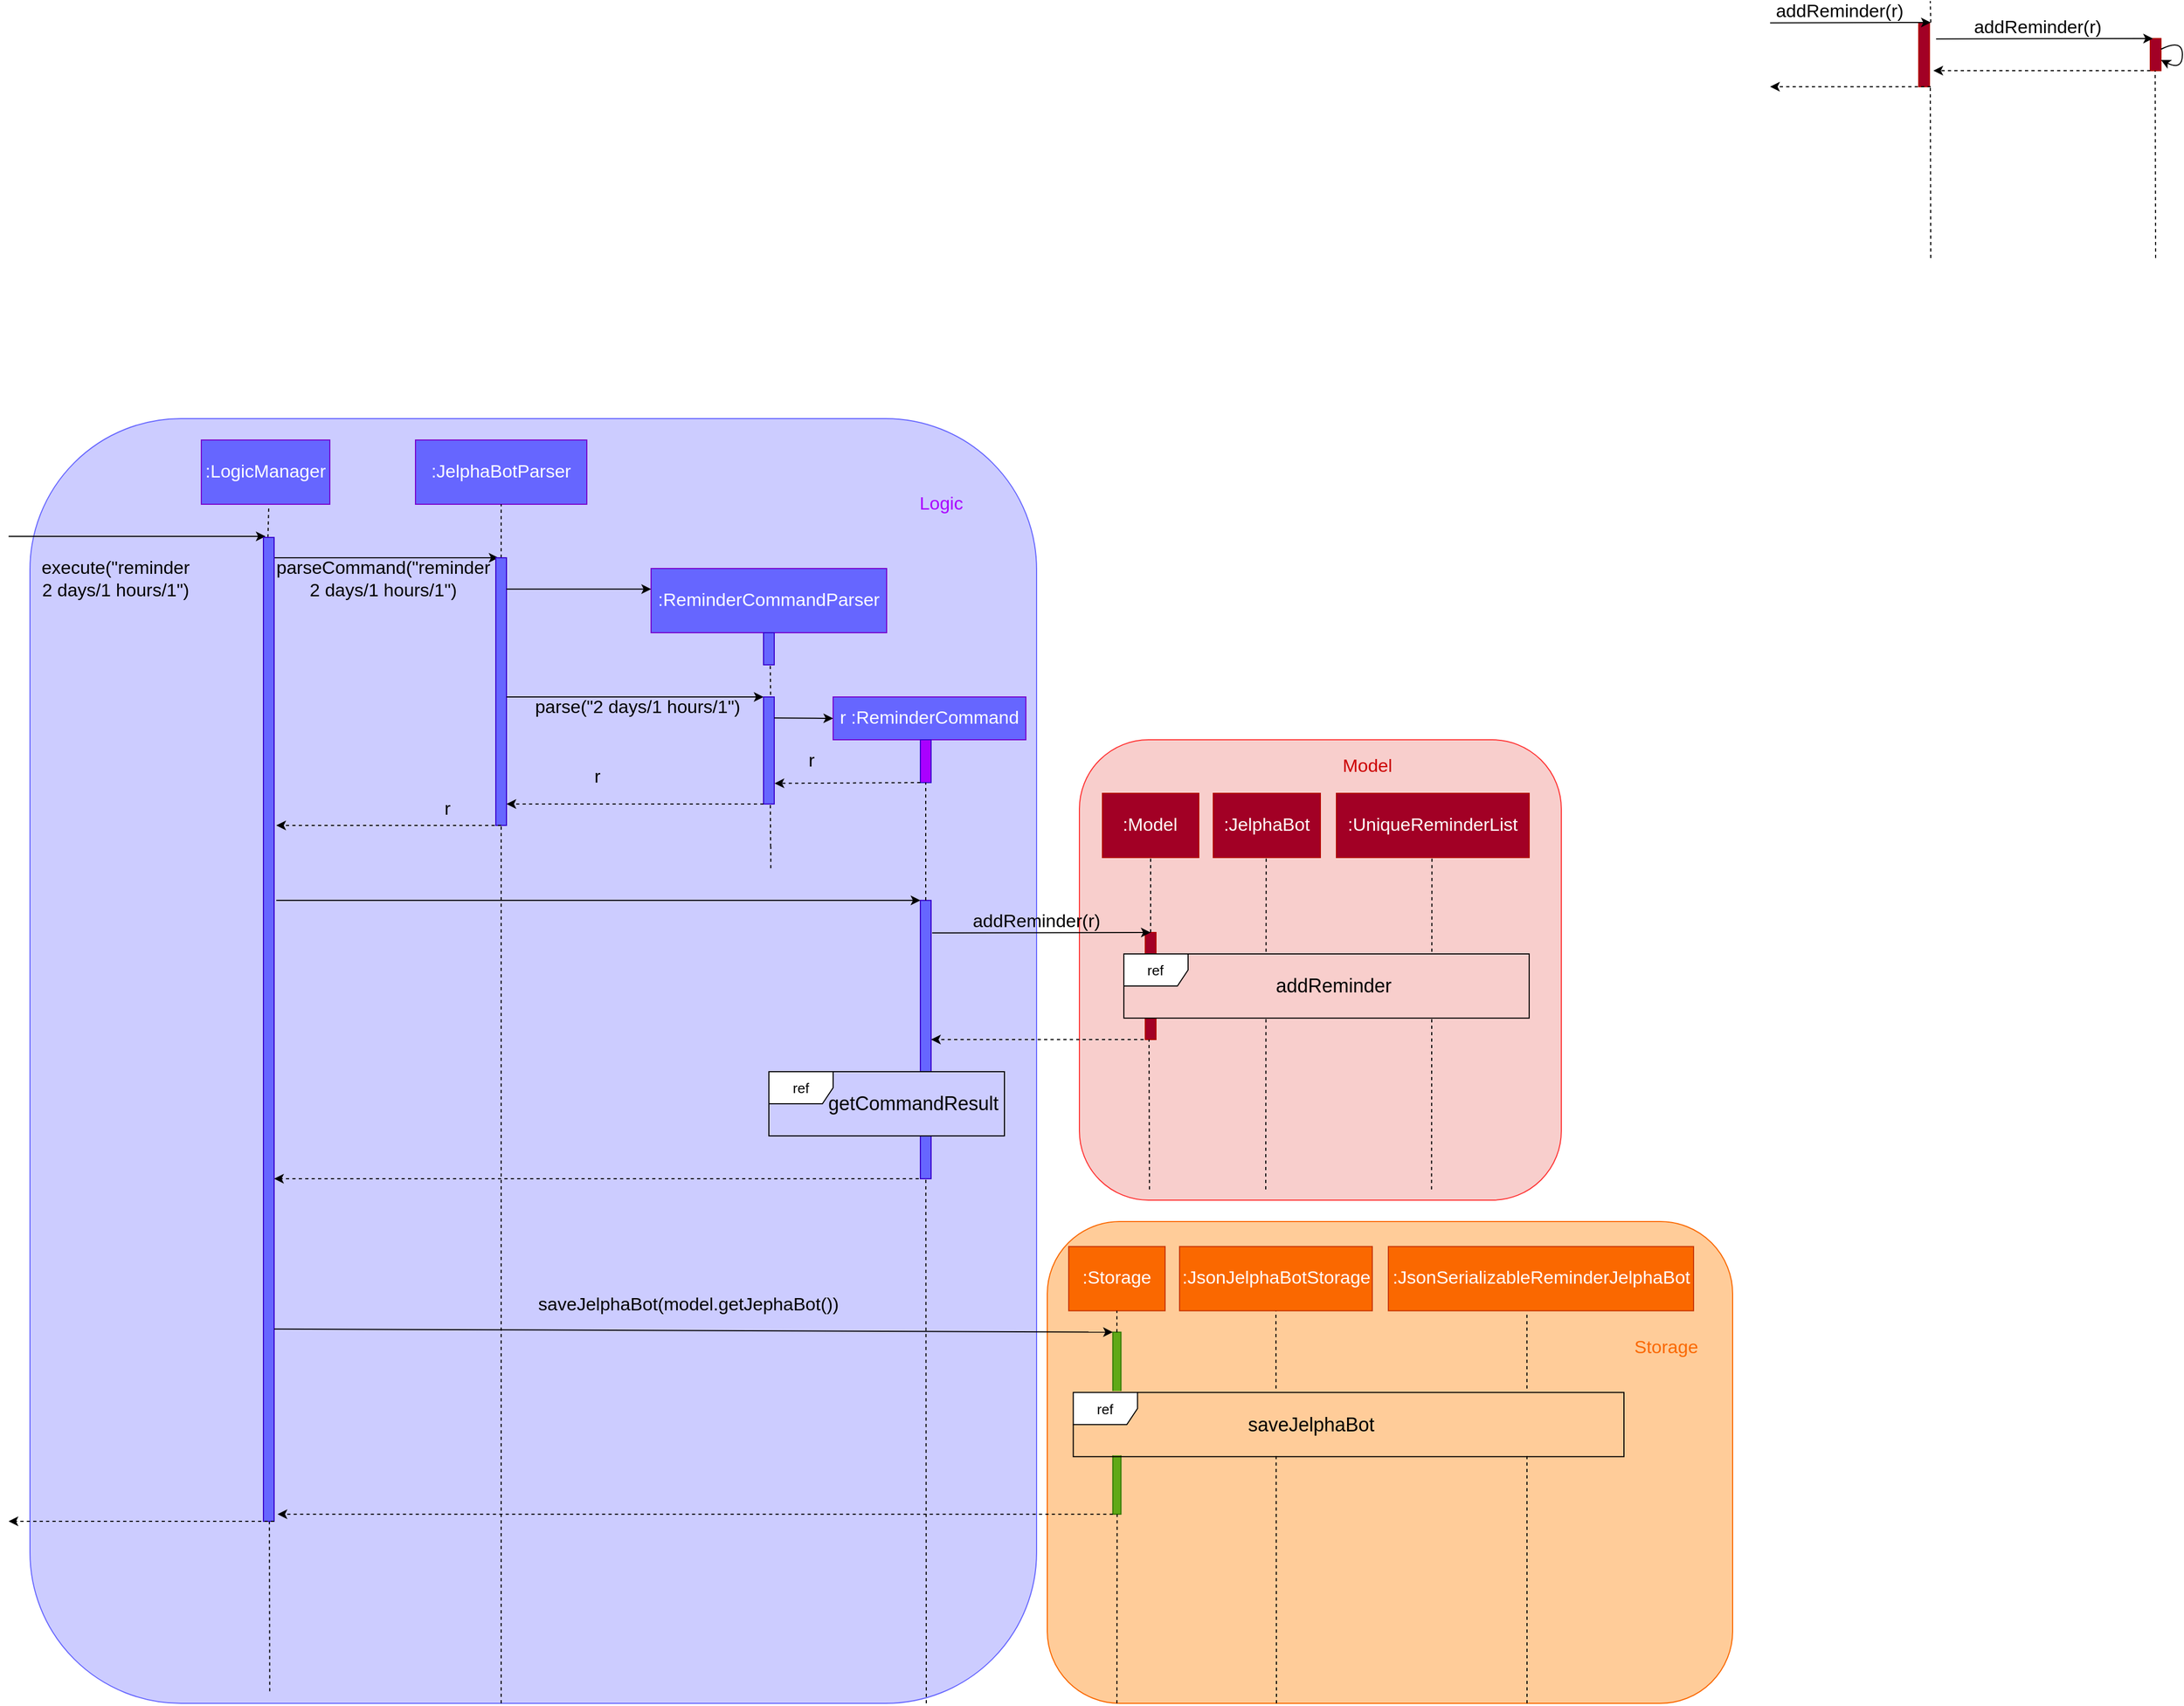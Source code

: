 <mxfile version="12.9.9" type="device"><diagram name="Page-1" id="9361dd3d-8414-5efd-6122-117bd74ce7a7"><mxGraphModel dx="1186" dy="936" grid="1" gridSize="10" guides="1" tooltips="1" connect="1" arrows="1" fold="1" page="0" pageScale="1.5" pageWidth="826" pageHeight="1169" background="#ffffff" math="0" shadow="0"><root><mxCell id="0"/><mxCell id="1" parent="0"/><mxCell id="hyItG6AOTrw861hRLGTi-66" value="" style="rounded=1;whiteSpace=wrap;html=1;fillColor=#CCCCFF;fontFamily=Helvetica;fontSize=18;strokeColor=#6666ff;" parent="1" vertex="1"><mxGeometry x="-230" y="260" width="940" height="1200" as="geometry"/></mxCell><mxCell id="sQZ0v8X6X_9FEj70ZxOo-141" value="" style="rounded=0;whiteSpace=wrap;html=1;fontFamily=Helvetica;fillColor=#6666FF;strokeColor=#3700CC;fontColor=#ffffff;fontSize=17;" parent="1" vertex="1"><mxGeometry x="601.49" y="710" width="10" height="260" as="geometry"/></mxCell><mxCell id="hyItG6AOTrw861hRLGTi-54" value="" style="shape=umlFrame;whiteSpace=wrap;html=1;fontSize=13;width=220;height=60;fillColor=#CCCCFF;strokeColor=none;" parent="1" vertex="1"><mxGeometry x="460" y="870" width="220" height="60" as="geometry"/></mxCell><mxCell id="hyItG6AOTrw861hRLGTi-51" value="getCommandResult" style="text;html=1;strokeColor=none;fillColor=none;align=center;verticalAlign=middle;whiteSpace=wrap;rounded=0;fontFamily=Helvetica;fontSize=18;" parent="1" vertex="1"><mxGeometry x="530" y="890" width="130" height="20" as="geometry"/></mxCell><mxCell id="qi6jN_Q082Q28_ZLEKSj-37" value="" style="rounded=1;whiteSpace=wrap;html=1;strokeColor=#fa6800;strokeWidth=1;fillColor=#FFCC99;fontFamily=Helvetica;fontSize=17;fontColor=#ffffff;" parent="1" vertex="1"><mxGeometry x="720" y="1010" width="640" height="450" as="geometry"/></mxCell><mxCell id="hyItG6AOTrw861hRLGTi-57" value="" style="endArrow=none;dashed=1;html=1;fontFamily=Helvetica;fontSize=17;entryX=0.454;entryY=1.045;entryDx=0;entryDy=0;entryPerimeter=0;" parent="1" target="qi6jN_Q082Q28_ZLEKSj-17" edge="1"><mxGeometry width="50" height="50" relative="1" as="geometry"><mxPoint x="1168" y="1460" as="sourcePoint"/><mxPoint x="1180.91" y="1093.33" as="targetPoint"/></mxGeometry></mxCell><mxCell id="hyItG6AOTrw861hRLGTi-56" value="" style="endArrow=none;dashed=1;html=1;fontFamily=Helvetica;fontSize=17;entryX=0.5;entryY=1;entryDx=0;entryDy=0;" parent="1" target="qi6jN_Q082Q28_ZLEKSj-12" edge="1"><mxGeometry width="50" height="50" relative="1" as="geometry"><mxPoint x="934" y="1460" as="sourcePoint"/><mxPoint x="964.19" y="1090" as="targetPoint"/></mxGeometry></mxCell><mxCell id="qi6jN_Q082Q28_ZLEKSj-7" value="" style="rounded=0;whiteSpace=wrap;html=1;fillColor=#60a917;strokeColor=#2D7600;fontColor=#ffffff;fontSize=17;fontFamily=Helvetica;" parent="1" vertex="1"><mxGeometry x="781.21" y="1113.33" width="7.58" height="170" as="geometry"/></mxCell><mxCell id="hyItG6AOTrw861hRLGTi-59" value="" style="shape=umlFrame;whiteSpace=wrap;html=1;fontSize=13;width=514;height=60;fillColor=#FFcc99;strokeColor=none;" parent="1" vertex="1"><mxGeometry x="744.26" y="1168.33" width="514.25" height="60" as="geometry"/></mxCell><mxCell id="hyItG6AOTrw861hRLGTi-50" value="ref" style="shape=umlFrame;whiteSpace=wrap;html=1;fontSize=13;width=60;height=30;" parent="1" vertex="1"><mxGeometry x="460" y="870" width="220" height="60" as="geometry"/></mxCell><mxCell id="qi6jN_Q082Q28_ZLEKSj-30" value="" style="rounded=1;whiteSpace=wrap;html=1;fontFamily=Helvetica;strokeColor=#FF3333;strokeWidth=1;fillColor=#F8CECC;fontSize=17;" parent="1" vertex="1"><mxGeometry x="750" y="560" width="450" height="430" as="geometry"/></mxCell><mxCell id="sQZ0v8X6X_9FEj70ZxOo-146" value="" style="rounded=0;whiteSpace=wrap;html=1;fontFamily=Helvetica;fillColor=#a20025;strokeColor=#B20000;fontColor=#ffffff;fontSize=17;" parent="1" vertex="1"><mxGeometry x="811.49" y="740" width="10" height="100" as="geometry"/></mxCell><mxCell id="sQZ0v8X6X_9FEj70ZxOo-187" value="" style="endArrow=none;dashed=1;html=1;fontFamily=Helvetica;exitX=0.132;exitY=0.999;exitDx=0;exitDy=0;exitPerimeter=0;fontSize=17;" parent="1" edge="1"><mxGeometry width="50" height="50" relative="1" as="geometry"><mxPoint x="-6.12" y="1448.79" as="sourcePoint"/><mxPoint x="-7" y="1000" as="targetPoint"/></mxGeometry></mxCell><mxCell id="sQZ0v8X6X_9FEj70ZxOo-93" value=":LogicManager" style="rounded=0;whiteSpace=wrap;html=1;fontFamily=Helvetica;fillColor=#6666FF;strokeColor=#7700CC;fontColor=#ffffff;fontSize=17;" parent="1" vertex="1"><mxGeometry x="-70" y="280" width="120" height="60" as="geometry"/></mxCell><mxCell id="sQZ0v8X6X_9FEj70ZxOo-94" value=":JelphaBotParser" style="rounded=0;whiteSpace=wrap;html=1;fontFamily=Helvetica;fillColor=#6666FF;strokeColor=#7700CC;fontColor=#ffffff;fontSize=17;" parent="1" vertex="1"><mxGeometry x="130" y="280" width="160" height="60" as="geometry"/></mxCell><mxCell id="sQZ0v8X6X_9FEj70ZxOo-95" value=":ReminderCommandParser" style="rounded=0;whiteSpace=wrap;html=1;fontFamily=Helvetica;fillColor=#6666FF;strokeColor=#7700CC;fontColor=#ffffff;fontSize=17;" parent="1" vertex="1"><mxGeometry x="350" y="400" width="220" height="60" as="geometry"/></mxCell><mxCell id="sQZ0v8X6X_9FEj70ZxOo-96" value="r :ReminderCommand" style="rounded=0;whiteSpace=wrap;html=1;fontFamily=Helvetica;fillColor=#6666FF;strokeColor=#7700CC;fontColor=#ffffff;fontSize=17;" parent="1" vertex="1"><mxGeometry x="520" y="520" width="180" height="40" as="geometry"/></mxCell><mxCell id="sQZ0v8X6X_9FEj70ZxOo-100" value=":Model" style="rounded=0;whiteSpace=wrap;html=1;fontFamily=Helvetica;fillColor=#a20025;strokeColor=#B20000;fontColor=#ffffff;fontSize=17;" parent="1" vertex="1"><mxGeometry x="771.49" y="610" width="90" height="60" as="geometry"/></mxCell><mxCell id="sQZ0v8X6X_9FEj70ZxOo-101" value=":JelphaBot" style="rounded=0;whiteSpace=wrap;html=1;fontFamily=Helvetica;fillColor=#a20025;strokeColor=#B20000;fontColor=#ffffff;fontSize=17;" parent="1" vertex="1"><mxGeometry x="875" y="610" width="100" height="60" as="geometry"/></mxCell><mxCell id="sQZ0v8X6X_9FEj70ZxOo-103" value=":UniqueReminderList" style="rounded=0;whiteSpace=wrap;html=1;fontFamily=Helvetica;fillColor=#a20025;strokeColor=#B20000;fontColor=#ffffff;fontSize=17;" parent="1" vertex="1"><mxGeometry x="990" y="610" width="180" height="60" as="geometry"/></mxCell><mxCell id="sQZ0v8X6X_9FEj70ZxOo-109" value="" style="endArrow=none;dashed=1;html=1;fontFamily=Helvetica;entryX=0.55;entryY=1.033;entryDx=0;entryDy=0;entryPerimeter=0;exitX=0.072;exitY=0.049;exitDx=0;exitDy=0;exitPerimeter=0;fontSize=17;" parent="1" edge="1"><mxGeometry width="50" height="50" relative="1" as="geometry"><mxPoint x="-7.8" y="370.98" as="sourcePoint"/><mxPoint x="-7.0" y="341.98" as="targetPoint"/></mxGeometry></mxCell><mxCell id="sQZ0v8X6X_9FEj70ZxOo-108" value="" style="endArrow=classic;html=1;fontFamily=Helvetica;fontSize=17;" parent="1" edge="1"><mxGeometry width="50" height="50" relative="1" as="geometry"><mxPoint x="-250" y="370" as="sourcePoint"/><mxPoint x="-10" y="370" as="targetPoint"/></mxGeometry></mxCell><mxCell id="sQZ0v8X6X_9FEj70ZxOo-111" value="execute(&quot;reminder 2 days/1 hours/1&quot;)" style="text;html=1;strokeColor=none;fillColor=none;align=center;verticalAlign=middle;whiteSpace=wrap;rounded=0;fontFamily=Helvetica;fontSize=17;" parent="1" vertex="1"><mxGeometry x="-210" y="400" width="120" height="20" as="geometry"/></mxCell><mxCell id="sQZ0v8X6X_9FEj70ZxOo-112" value="" style="endArrow=classic;html=1;fontFamily=Helvetica;entryX=0.25;entryY=0;entryDx=0;entryDy=0;fontSize=17;" parent="1" target="sQZ0v8X6X_9FEj70ZxOo-118" edge="1"><mxGeometry width="50" height="50" relative="1" as="geometry"><mxPoint x="-5" y="390" as="sourcePoint"/><mxPoint x="330" y="390" as="targetPoint"/></mxGeometry></mxCell><mxCell id="sQZ0v8X6X_9FEj70ZxOo-113" value="parseCommand(&quot;reminder 2 days/1 hours/1&quot;)" style="text;html=1;strokeColor=none;fillColor=none;align=center;verticalAlign=middle;whiteSpace=wrap;rounded=0;fontFamily=Helvetica;fontSize=17;" parent="1" vertex="1"><mxGeometry x="35" y="400" width="130" height="20" as="geometry"/></mxCell><mxCell id="sQZ0v8X6X_9FEj70ZxOo-117" value="" style="endArrow=none;dashed=1;html=1;fontFamily=Helvetica;entryX=0.5;entryY=1;entryDx=0;entryDy=0;fontSize=17;exitX=0.5;exitY=0;exitDx=0;exitDy=0;" parent="1" source="sQZ0v8X6X_9FEj70ZxOo-118" target="sQZ0v8X6X_9FEj70ZxOo-94" edge="1"><mxGeometry width="50" height="50" relative="1" as="geometry"><mxPoint x="300" y="390" as="sourcePoint"/><mxPoint x="320" y="400" as="targetPoint"/></mxGeometry></mxCell><mxCell id="sQZ0v8X6X_9FEj70ZxOo-118" value="" style="rounded=0;whiteSpace=wrap;html=1;fontFamily=Helvetica;fillColor=#6666FF;strokeColor=#3700CC;fontColor=#ffffff;fontSize=17;" parent="1" vertex="1"><mxGeometry x="205" y="390" width="10" height="250" as="geometry"/></mxCell><mxCell id="sQZ0v8X6X_9FEj70ZxOo-119" value="" style="endArrow=classic;html=1;fontFamily=Helvetica;exitX=0.988;exitY=0.117;exitDx=0;exitDy=0;exitPerimeter=0;fontSize=17;entryX=0;entryY=0.321;entryDx=0;entryDy=0;entryPerimeter=0;" parent="1" source="sQZ0v8X6X_9FEj70ZxOo-118" target="sQZ0v8X6X_9FEj70ZxOo-95" edge="1"><mxGeometry width="50" height="50" relative="1" as="geometry"><mxPoint x="390" y="470" as="sourcePoint"/><mxPoint x="350" y="400" as="targetPoint"/></mxGeometry></mxCell><mxCell id="sQZ0v8X6X_9FEj70ZxOo-120" value="" style="rounded=0;whiteSpace=wrap;html=1;fontFamily=Helvetica;fillColor=#6666FF;strokeColor=#3700CC;fontColor=#ffffff;fontSize=17;" parent="1" vertex="1"><mxGeometry x="455" y="460" width="10" height="30" as="geometry"/></mxCell><mxCell id="sQZ0v8X6X_9FEj70ZxOo-121" value="" style="endArrow=none;dashed=1;html=1;fontFamily=Helvetica;entryX=0.25;entryY=1;entryDx=0;entryDy=0;fontSize=17;" parent="1" edge="1"><mxGeometry width="50" height="50" relative="1" as="geometry"><mxPoint x="461.79" y="530" as="sourcePoint"/><mxPoint x="461.29" y="490" as="targetPoint"/></mxGeometry></mxCell><mxCell id="sQZ0v8X6X_9FEj70ZxOo-122" value="" style="endArrow=classic;html=1;fontFamily=Helvetica;fontSize=17;entryX=0;entryY=0;entryDx=0;entryDy=0;" parent="1" target="sQZ0v8X6X_9FEj70ZxOo-124" edge="1"><mxGeometry width="50" height="50" relative="1" as="geometry"><mxPoint x="215" y="520" as="sourcePoint"/><mxPoint x="450" y="520" as="targetPoint"/></mxGeometry></mxCell><mxCell id="sQZ0v8X6X_9FEj70ZxOo-123" value="&lt;font style=&quot;font-size: 17px;&quot;&gt;parse(&quot;2 days/1 hours/1&quot;)&lt;/font&gt;" style="text;html=1;strokeColor=none;fillColor=none;align=center;verticalAlign=middle;whiteSpace=wrap;rounded=0;fontSize=17;fontFamily=Helvetica;" parent="1" vertex="1"><mxGeometry x="235" y="520" width="205" height="20" as="geometry"/></mxCell><mxCell id="sQZ0v8X6X_9FEj70ZxOo-124" value="" style="rounded=0;whiteSpace=wrap;html=1;fontFamily=Helvetica;fillColor=#6666FF;strokeColor=#3700CC;fontColor=#ffffff;fontSize=17;" parent="1" vertex="1"><mxGeometry x="455" y="520" width="10" height="100" as="geometry"/></mxCell><mxCell id="sQZ0v8X6X_9FEj70ZxOo-125" value="" style="endArrow=classic;html=1;fontFamily=Helvetica;fontSize=17;" parent="1" edge="1"><mxGeometry width="50" height="50" relative="1" as="geometry"><mxPoint x="465" y="539.66" as="sourcePoint"/><mxPoint x="520" y="540" as="targetPoint"/></mxGeometry></mxCell><mxCell id="sQZ0v8X6X_9FEj70ZxOo-127" value="" style="rounded=0;whiteSpace=wrap;html=1;fontFamily=Helvetica;fillColor=#aa00ff;strokeColor=#3700CC;fontColor=#ffffff;fontSize=17;" parent="1" vertex="1"><mxGeometry x="601.49" y="560" width="10" height="40" as="geometry"/></mxCell><mxCell id="sQZ0v8X6X_9FEj70ZxOo-128" value="" style="endArrow=classic;html=1;fontFamily=Helvetica;dashed=1;fontSize=17;exitX=0;exitY=1;exitDx=0;exitDy=0;entryX=1.033;entryY=0.807;entryDx=0;entryDy=0;entryPerimeter=0;" parent="1" source="sQZ0v8X6X_9FEj70ZxOo-127" target="sQZ0v8X6X_9FEj70ZxOo-124" edge="1"><mxGeometry width="50" height="50" relative="1" as="geometry"><mxPoint x="560" y="598" as="sourcePoint"/><mxPoint x="480" y="598" as="targetPoint"/></mxGeometry></mxCell><mxCell id="sQZ0v8X6X_9FEj70ZxOo-129" value="" style="endArrow=classic;html=1;fontFamily=Helvetica;exitX=0;exitY=1;exitDx=0;exitDy=0;dashed=1;fontSize=17;" parent="1" source="sQZ0v8X6X_9FEj70ZxOo-124" edge="1"><mxGeometry width="50" height="50" relative="1" as="geometry"><mxPoint x="430" y="620" as="sourcePoint"/><mxPoint x="215" y="620" as="targetPoint"/></mxGeometry></mxCell><mxCell id="sQZ0v8X6X_9FEj70ZxOo-130" value="r" style="text;html=1;strokeColor=none;fillColor=none;align=center;verticalAlign=middle;whiteSpace=wrap;rounded=0;fontFamily=Helvetica;fontSize=17;" parent="1" vertex="1"><mxGeometry x="280" y="580" width="40" height="30" as="geometry"/></mxCell><mxCell id="sQZ0v8X6X_9FEj70ZxOo-131" value="r" style="text;html=1;strokeColor=none;fillColor=none;align=center;verticalAlign=middle;whiteSpace=wrap;rounded=0;fontFamily=Helvetica;fontSize=17;" parent="1" vertex="1"><mxGeometry x="480" y="565" width="40" height="30" as="geometry"/></mxCell><mxCell id="sQZ0v8X6X_9FEj70ZxOo-132" value="" style="endArrow=none;dashed=1;html=1;fontFamily=Helvetica;fontSize=17;entryX=0.5;entryY=1;entryDx=0;entryDy=0;exitX=0.5;exitY=0;exitDx=0;exitDy=0;" parent="1" source="sQZ0v8X6X_9FEj70ZxOo-141" target="sQZ0v8X6X_9FEj70ZxOo-127" edge="1"><mxGeometry width="50" height="50" relative="1" as="geometry"><mxPoint x="625" y="710" as="sourcePoint"/><mxPoint x="725" y="590" as="targetPoint"/></mxGeometry></mxCell><mxCell id="sQZ0v8X6X_9FEj70ZxOo-133" value="" style="endArrow=none;dashed=1;html=1;fontFamily=Helvetica;fontSize=17;" parent="1" source="sQZ0v8X6X_9FEj70ZxOo-138" edge="1"><mxGeometry width="50" height="50" relative="1" as="geometry"><mxPoint x="461.79" y="680" as="sourcePoint"/><mxPoint x="461.37" y="620" as="targetPoint"/></mxGeometry></mxCell><mxCell id="sQZ0v8X6X_9FEj70ZxOo-134" value="" style="endArrow=classic;html=1;fontFamily=Helvetica;dashed=1;fontSize=17;" parent="1" edge="1"><mxGeometry width="50" height="50" relative="1" as="geometry"><mxPoint x="210" y="640" as="sourcePoint"/><mxPoint y="640" as="targetPoint"/></mxGeometry></mxCell><mxCell id="sQZ0v8X6X_9FEj70ZxOo-136" value="r" style="text;html=1;strokeColor=none;fillColor=none;align=center;verticalAlign=middle;whiteSpace=wrap;rounded=0;fontFamily=Helvetica;fontSize=17;" parent="1" vertex="1"><mxGeometry x="140" y="610" width="40" height="30" as="geometry"/></mxCell><mxCell id="sQZ0v8X6X_9FEj70ZxOo-110" value="" style="rounded=0;whiteSpace=wrap;html=1;fontFamily=Helvetica;fillColor=#6666FF;strokeColor=#3700CC;fontColor=#ffffff;fontSize=17;" parent="1" vertex="1"><mxGeometry x="-12" y="371" width="10" height="919" as="geometry"/></mxCell><mxCell id="sQZ0v8X6X_9FEj70ZxOo-137" value="" style="endArrow=none;dashed=1;html=1;fontFamily=Helvetica;entryX=0.5;entryY=1;entryDx=0;entryDy=0;fontSize=17;" parent="1" target="sQZ0v8X6X_9FEj70ZxOo-118" edge="1"><mxGeometry width="50" height="50" relative="1" as="geometry"><mxPoint x="210" y="1460" as="sourcePoint"/><mxPoint x="339.58" y="640" as="targetPoint"/></mxGeometry></mxCell><mxCell id="sQZ0v8X6X_9FEj70ZxOo-140" value="" style="endArrow=classic;html=1;fontFamily=Helvetica;entryX=0;entryY=0;entryDx=0;entryDy=0;fontSize=17;" parent="1" target="sQZ0v8X6X_9FEj70ZxOo-141" edge="1"><mxGeometry width="50" height="50" relative="1" as="geometry"><mxPoint y="710" as="sourcePoint"/><mxPoint x="520" y="720" as="targetPoint"/></mxGeometry></mxCell><mxCell id="sQZ0v8X6X_9FEj70ZxOo-142" value="" style="endArrow=none;dashed=1;html=1;fontFamily=Helvetica;fontSize=17;" parent="1" target="sQZ0v8X6X_9FEj70ZxOo-141" edge="1"><mxGeometry width="50" height="50" relative="1" as="geometry"><mxPoint x="607" y="1460" as="sourcePoint"/><mxPoint x="725" y="590" as="targetPoint"/></mxGeometry></mxCell><mxCell id="sQZ0v8X6X_9FEj70ZxOo-143" value="" style="endArrow=classic;html=1;fontFamily=Helvetica;exitX=1.099;exitY=0.117;exitDx=0;exitDy=0;exitPerimeter=0;entryX=0.5;entryY=0;entryDx=0;entryDy=0;fontSize=17;" parent="1" source="sQZ0v8X6X_9FEj70ZxOo-141" target="sQZ0v8X6X_9FEj70ZxOo-146" edge="1"><mxGeometry width="50" height="50" relative="1" as="geometry"><mxPoint x="630" y="740.84" as="sourcePoint"/><mxPoint x="990" y="740" as="targetPoint"/></mxGeometry></mxCell><mxCell id="sQZ0v8X6X_9FEj70ZxOo-144" value="addReminder(r)" style="text;html=1;strokeColor=none;fillColor=none;align=center;verticalAlign=middle;whiteSpace=wrap;rounded=0;fontFamily=Helvetica;fontSize=17;" parent="1" vertex="1"><mxGeometry x="630" y="720" width="160" height="20" as="geometry"/></mxCell><mxCell id="sQZ0v8X6X_9FEj70ZxOo-145" value="" style="endArrow=none;dashed=1;html=1;fontFamily=Helvetica;exitX=0.5;exitY=0;exitDx=0;exitDy=0;entryX=0.5;entryY=1;entryDx=0;entryDy=0;fontSize=17;" parent="1" source="sQZ0v8X6X_9FEj70ZxOo-146" target="sQZ0v8X6X_9FEj70ZxOo-100" edge="1"><mxGeometry width="50" height="50" relative="1" as="geometry"><mxPoint x="1100" y="960" as="sourcePoint"/><mxPoint x="1100" y="720" as="targetPoint"/></mxGeometry></mxCell><mxCell id="sQZ0v8X6X_9FEj70ZxOo-162" value="" style="endArrow=classic;html=1;fontFamily=Helvetica;strokeColor=none;curved=1;fontSize=17;" parent="1" edge="1"><mxGeometry width="50" height="50" relative="1" as="geometry"><mxPoint x="1130" y="730" as="sourcePoint"/><mxPoint x="1180" y="680" as="targetPoint"/><Array as="points"><mxPoint x="1180" y="730"/><mxPoint x="1130" y="680"/></Array></mxGeometry></mxCell><mxCell id="sQZ0v8X6X_9FEj70ZxOo-175" value="" style="endArrow=none;dashed=1;html=1;fontFamily=Helvetica;entryX=0.5;entryY=1;entryDx=0;entryDy=0;fontSize=17;" parent="1" edge="1"><mxGeometry width="50" height="50" relative="1" as="geometry"><mxPoint x="815.42" y="980" as="sourcePoint"/><mxPoint x="815.0" y="840" as="targetPoint"/></mxGeometry></mxCell><mxCell id="sQZ0v8X6X_9FEj70ZxOo-176" value="" style="endArrow=classic;html=1;fontFamily=Helvetica;dashed=1;fontSize=17;entryX=1;entryY=0.5;entryDx=0;entryDy=0;" parent="1" target="sQZ0v8X6X_9FEj70ZxOo-141" edge="1"><mxGeometry width="50" height="50" relative="1" as="geometry"><mxPoint x="810" y="840" as="sourcePoint"/><mxPoint x="632" y="840" as="targetPoint"/></mxGeometry></mxCell><mxCell id="sQZ0v8X6X_9FEj70ZxOo-183" value="" style="endArrow=classic;html=1;fontFamily=Helvetica;dashed=1;fontSize=17;" parent="1" edge="1"><mxGeometry width="50" height="50" relative="1" as="geometry"><mxPoint x="600" y="970" as="sourcePoint"/><mxPoint x="-2" y="970" as="targetPoint"/></mxGeometry></mxCell><mxCell id="sQZ0v8X6X_9FEj70ZxOo-186" value="" style="endArrow=classic;html=1;fontFamily=Helvetica;exitX=0;exitY=1;exitDx=0;exitDy=0;dashed=1;fontSize=17;" parent="1" edge="1"><mxGeometry width="50" height="50" relative="1" as="geometry"><mxPoint x="-2" y="1290" as="sourcePoint"/><mxPoint x="-250" y="1290" as="targetPoint"/></mxGeometry></mxCell><mxCell id="sQZ0v8X6X_9FEj70ZxOo-138" value="" style="shape=image;html=1;verticalAlign=top;verticalLabelPosition=bottom;labelBackgroundColor=#ffffff;imageAspect=0;aspect=fixed;image=https://cdn2.iconfinder.com/data/icons/essential-web-1-1/50/close-cross-error-wrong-reject-128.png;fontSize=17;fontFamily=Helvetica;" parent="1" vertex="1"><mxGeometry x="440.0" y="660" width="43.58" height="43.58" as="geometry"/></mxCell><mxCell id="qi6jN_Q082Q28_ZLEKSj-2" value="" style="endArrow=none;dashed=1;html=1;fontFamily=Helvetica;fontSize=17;" parent="1" target="sQZ0v8X6X_9FEj70ZxOo-138" edge="1"><mxGeometry width="50" height="50" relative="1" as="geometry"><mxPoint x="461.79" y="680" as="sourcePoint"/><mxPoint x="461.37" y="620" as="targetPoint"/></mxGeometry></mxCell><mxCell id="qi6jN_Q082Q28_ZLEKSj-3" value="" style="endArrow=classic;html=1;fontFamily=Helvetica;exitX=0.914;exitY=0.041;exitDx=0;exitDy=0;exitPerimeter=0;fontSize=17;entryX=0;entryY=0;entryDx=0;entryDy=0;" parent="1" target="qi6jN_Q082Q28_ZLEKSj-7" edge="1"><mxGeometry width="50" height="50" relative="1" as="geometry"><mxPoint x="-2" y="1110.34" as="sourcePoint"/><mxPoint x="690" y="1110" as="targetPoint"/></mxGeometry></mxCell><mxCell id="qi6jN_Q082Q28_ZLEKSj-4" value=":Storage" style="rounded=0;whiteSpace=wrap;html=1;fontFamily=Helvetica;fillColor=#fa6800;strokeColor=#C73500;fontColor=#ffffff;fontSize=17;" parent="1" vertex="1"><mxGeometry x="740" y="1033.33" width="90" height="60" as="geometry"/></mxCell><mxCell id="qi6jN_Q082Q28_ZLEKSj-6" value="" style="endArrow=none;dashed=1;html=1;entryX=0.5;entryY=1;entryDx=0;entryDy=0;fontSize=17;fontFamily=Helvetica;" parent="1" source="qi6jN_Q082Q28_ZLEKSj-7" target="qi6jN_Q082Q28_ZLEKSj-4" edge="1"><mxGeometry width="50" height="50" relative="1" as="geometry"><mxPoint x="1063.35" y="1083.33" as="sourcePoint"/><mxPoint x="1063.35" y="1063.33" as="targetPoint"/></mxGeometry></mxCell><mxCell id="qi6jN_Q082Q28_ZLEKSj-12" value=":JsonJelphaBotStorage" style="rounded=0;whiteSpace=wrap;html=1;fontFamily=Helvetica;fillColor=#fa6800;strokeColor=#C73500;fontColor=#ffffff;fontSize=17;" parent="1" vertex="1"><mxGeometry x="843.51" y="1033.33" width="180" height="60" as="geometry"/></mxCell><mxCell id="qi6jN_Q082Q28_ZLEKSj-17" value=":JsonSerializableReminderJelphaBot" style="rounded=0;whiteSpace=wrap;html=1;fontFamily=Helvetica;fillColor=#fa6800;strokeColor=#C73500;fontColor=#ffffff;fontSize=17;" parent="1" vertex="1"><mxGeometry x="1038.51" y="1033.33" width="285" height="60" as="geometry"/></mxCell><mxCell id="qi6jN_Q082Q28_ZLEKSj-29" value="" style="endArrow=classic;html=1;fontFamily=Helvetica;dashed=1;fontSize=17;" parent="1" edge="1"><mxGeometry width="50" height="50" relative="1" as="geometry"><mxPoint x="781.21" y="1283.33" as="sourcePoint"/><mxPoint x="1.21" y="1283.33" as="targetPoint"/></mxGeometry></mxCell><mxCell id="qi6jN_Q082Q28_ZLEKSj-32" value="Model" style="text;html=1;strokeColor=none;fillColor=none;align=center;verticalAlign=middle;whiteSpace=wrap;rounded=0;fontFamily=Helvetica;strokeWidth=5;fontSize=17;fontColor=#CC0000;" parent="1" vertex="1"><mxGeometry x="998.51" y="575" width="40" height="20" as="geometry"/></mxCell><mxCell id="qi6jN_Q082Q28_ZLEKSj-34" value="" style="endArrow=none;dashed=1;html=1;fontFamily=Helvetica;fontSize=17;" parent="1" edge="1"><mxGeometry width="50" height="50" relative="1" as="geometry"><mxPoint x="785" y="1460" as="sourcePoint"/><mxPoint x="785.22" y="1283.33" as="targetPoint"/></mxGeometry></mxCell><mxCell id="qi6jN_Q082Q28_ZLEKSj-36" value="saveJelphaBot(model.getJephaBot())" style="text;html=1;strokeColor=none;fillColor=none;align=center;verticalAlign=middle;whiteSpace=wrap;rounded=0;fontFamily=Helvetica;fontSize=17;fontColor=#000000;" parent="1" vertex="1"><mxGeometry x="250" y="1078.33" width="270" height="20" as="geometry"/></mxCell><mxCell id="qi6jN_Q082Q28_ZLEKSj-38" value="Storage" style="text;html=1;strokeColor=none;fillColor=none;align=center;verticalAlign=middle;whiteSpace=wrap;rounded=0;fontFamily=Helvetica;fontSize=17;fontColor=#fa6800;" parent="1" vertex="1"><mxGeometry x="1277.5" y="1118.33" width="40" height="20" as="geometry"/></mxCell><mxCell id="qi6jN_Q082Q28_ZLEKSj-42" value="Logic" style="text;html=1;strokeColor=none;fillColor=none;align=center;verticalAlign=middle;whiteSpace=wrap;rounded=0;fontFamily=Helvetica;fontSize=17;fontColor=#aa00ff;" parent="1" vertex="1"><mxGeometry x="601.49" y="330" width="40" height="20" as="geometry"/></mxCell><mxCell id="hyItG6AOTrw861hRLGTi-13" value="" style="endArrow=none;dashed=1;html=1;fontFamily=Helvetica;fontSize=17;" parent="1" edge="1"><mxGeometry width="50" height="50" relative="1" as="geometry"><mxPoint x="1545" y="-110" as="sourcePoint"/><mxPoint x="1544.58" y="-130" as="targetPoint"/></mxGeometry></mxCell><mxCell id="hyItG6AOTrw861hRLGTi-14" value="" style="rounded=0;whiteSpace=wrap;html=1;fontFamily=Helvetica;fillColor=#a20025;strokeColor=#B20000;fontColor=#ffffff;fontSize=17;" parent="1" vertex="1"><mxGeometry x="1533.79" y="-110" width="10" height="60" as="geometry"/></mxCell><mxCell id="hyItG6AOTrw861hRLGTi-15" value="" style="endArrow=classic;html=1;fontFamily=Helvetica;exitX=0.914;exitY=0.041;exitDx=0;exitDy=0;exitPerimeter=0;fontSize=17;" parent="1" edge="1"><mxGeometry width="50" height="50" relative="1" as="geometry"><mxPoint x="1395" y="-109.66" as="sourcePoint"/><mxPoint x="1545" y="-110" as="targetPoint"/></mxGeometry></mxCell><mxCell id="hyItG6AOTrw861hRLGTi-16" value="addReminder(r)" style="text;html=1;strokeColor=none;fillColor=none;align=center;verticalAlign=middle;whiteSpace=wrap;rounded=0;fontFamily=Helvetica;fontSize=17;" parent="1" vertex="1"><mxGeometry x="1380" y="-130" width="160" height="20" as="geometry"/></mxCell><mxCell id="hyItG6AOTrw861hRLGTi-17" value="" style="rounded=0;whiteSpace=wrap;html=1;fontFamily=Helvetica;fillColor=#a20025;strokeColor=#B20000;fontColor=#ffffff;fontSize=17;" parent="1" vertex="1"><mxGeometry x="1750" y="-95" width="10" height="30" as="geometry"/></mxCell><mxCell id="hyItG6AOTrw861hRLGTi-18" value="addReminder(r)" style="text;html=1;strokeColor=none;fillColor=none;align=center;verticalAlign=middle;whiteSpace=wrap;rounded=0;fontFamily=Helvetica;fontSize=17;" parent="1" vertex="1"><mxGeometry x="1565" y="-115" width="160" height="20" as="geometry"/></mxCell><mxCell id="hyItG6AOTrw861hRLGTi-19" value="" style="endArrow=classic;html=1;fontFamily=Helvetica;exitX=0.914;exitY=0.041;exitDx=0;exitDy=0;exitPerimeter=0;entryX=0.25;entryY=0;entryDx=0;entryDy=0;fontSize=17;" parent="1" target="hyItG6AOTrw861hRLGTi-17" edge="1"><mxGeometry width="50" height="50" relative="1" as="geometry"><mxPoint x="1550" y="-94.66" as="sourcePoint"/><mxPoint x="1745" y="-95" as="targetPoint"/></mxGeometry></mxCell><mxCell id="hyItG6AOTrw861hRLGTi-20" value="" style="endArrow=classic;html=1;fontFamily=Helvetica;exitX=0;exitY=1;exitDx=0;exitDy=0;dashed=1;fontSize=17;" parent="1" source="hyItG6AOTrw861hRLGTi-17" edge="1"><mxGeometry width="50" height="50" relative="1" as="geometry"><mxPoint x="1742.5" y="-63" as="sourcePoint"/><mxPoint x="1547.5" y="-65" as="targetPoint"/></mxGeometry></mxCell><mxCell id="hyItG6AOTrw861hRLGTi-21" value="" style="endArrow=classic;html=1;fontFamily=Helvetica;curved=1;fontSize=17;" parent="1" edge="1"><mxGeometry width="50" height="50" relative="1" as="geometry"><mxPoint x="1760" y="-85" as="sourcePoint"/><mxPoint x="1760" y="-75" as="targetPoint"/><Array as="points"><mxPoint x="1780" y="-95"/><mxPoint x="1780" y="-65"/></Array></mxGeometry></mxCell><mxCell id="hyItG6AOTrw861hRLGTi-23" value="" style="endArrow=classic;html=1;fontFamily=Helvetica;dashed=1;fontSize=17;" parent="1" edge="1"><mxGeometry width="50" height="50" relative="1" as="geometry"><mxPoint x="1545" y="-50" as="sourcePoint"/><mxPoint x="1395" y="-50" as="targetPoint"/></mxGeometry></mxCell><mxCell id="hyItG6AOTrw861hRLGTi-24" value="" style="endArrow=none;dashed=1;html=1;fontFamily=Helvetica;entryX=0.5;entryY=1;entryDx=0;entryDy=0;fontSize=17;" parent="1" edge="1"><mxGeometry width="50" height="50" relative="1" as="geometry"><mxPoint x="1755" y="110" as="sourcePoint"/><mxPoint x="1754.58" y="-65" as="targetPoint"/></mxGeometry></mxCell><mxCell id="hyItG6AOTrw861hRLGTi-25" value="" style="endArrow=none;dashed=1;html=1;fontFamily=Helvetica;entryX=0.5;entryY=1;entryDx=0;entryDy=0;fontSize=17;" parent="1" edge="1"><mxGeometry width="50" height="50" relative="1" as="geometry"><mxPoint x="1545" y="110" as="sourcePoint"/><mxPoint x="1544.58" y="-50" as="targetPoint"/></mxGeometry></mxCell><mxCell id="hyItG6AOTrw861hRLGTi-30" value="" style="endArrow=none;dashed=1;html=1;fontFamily=Helvetica;entryX=0.5;entryY=1;entryDx=0;entryDy=0;fontSize=17;" parent="1" edge="1"><mxGeometry width="50" height="50" relative="1" as="geometry"><mxPoint x="924" y="980" as="sourcePoint"/><mxPoint x="924.41" y="670.0" as="targetPoint"/></mxGeometry></mxCell><mxCell id="hyItG6AOTrw861hRLGTi-32" value="" style="endArrow=none;dashed=1;html=1;fontFamily=Helvetica;entryX=0.5;entryY=1;entryDx=0;entryDy=0;fontSize=17;" parent="1" edge="1"><mxGeometry width="50" height="50" relative="1" as="geometry"><mxPoint x="1078.82" y="980" as="sourcePoint"/><mxPoint x="1079.23" y="670.0" as="targetPoint"/></mxGeometry></mxCell><mxCell id="hyItG6AOTrw861hRLGTi-46" style="edgeStyle=orthogonalEdgeStyle;rounded=0;orthogonalLoop=1;jettySize=auto;html=1;exitX=0.5;exitY=1;exitDx=0;exitDy=0;fontFamily=Helvetica;fontSize=18;" parent="1" source="hyItG6AOTrw861hRLGTi-40" target="hyItG6AOTrw861hRLGTi-40" edge="1"><mxGeometry relative="1" as="geometry"/></mxCell><mxCell id="hyItG6AOTrw861hRLGTi-48" value="" style="shape=umlFrame;whiteSpace=wrap;html=1;fontSize=13;fillColor=#F8CECC;width=369;height=60;strokeColor=none;" parent="1" vertex="1"><mxGeometry x="791.49" y="760" width="378.51" height="60" as="geometry"/></mxCell><mxCell id="hyItG6AOTrw861hRLGTi-44" value="ref" style="shape=umlFrame;whiteSpace=wrap;html=1;fontSize=13;width=60;height=30;" parent="1" vertex="1"><mxGeometry x="791.49" y="760" width="378.51" height="60" as="geometry"/></mxCell><mxCell id="hyItG6AOTrw861hRLGTi-40" value="addReminder" style="text;html=1;strokeColor=none;fillColor=none;align=center;verticalAlign=middle;whiteSpace=wrap;rounded=0;fontFamily=Helvetica;fontSize=18;" parent="1" vertex="1"><mxGeometry x="920" y="780" width="135" height="20" as="geometry"/></mxCell><mxCell id="hyItG6AOTrw861hRLGTi-60" value="saveJelphaBot" style="text;html=1;strokeColor=none;fillColor=none;align=center;verticalAlign=middle;whiteSpace=wrap;rounded=0;fontFamily=Helvetica;fontSize=18;" parent="1" vertex="1"><mxGeometry x="898.51" y="1189.66" width="135" height="20" as="geometry"/></mxCell><mxCell id="hyItG6AOTrw861hRLGTi-58" value="ref" style="shape=umlFrame;whiteSpace=wrap;html=1;fontSize=13;width=60;height=30;" parent="1" vertex="1"><mxGeometry x="744.26" y="1169.66" width="514.25" height="60" as="geometry"/></mxCell></root></mxGraphModel></diagram></mxfile>
